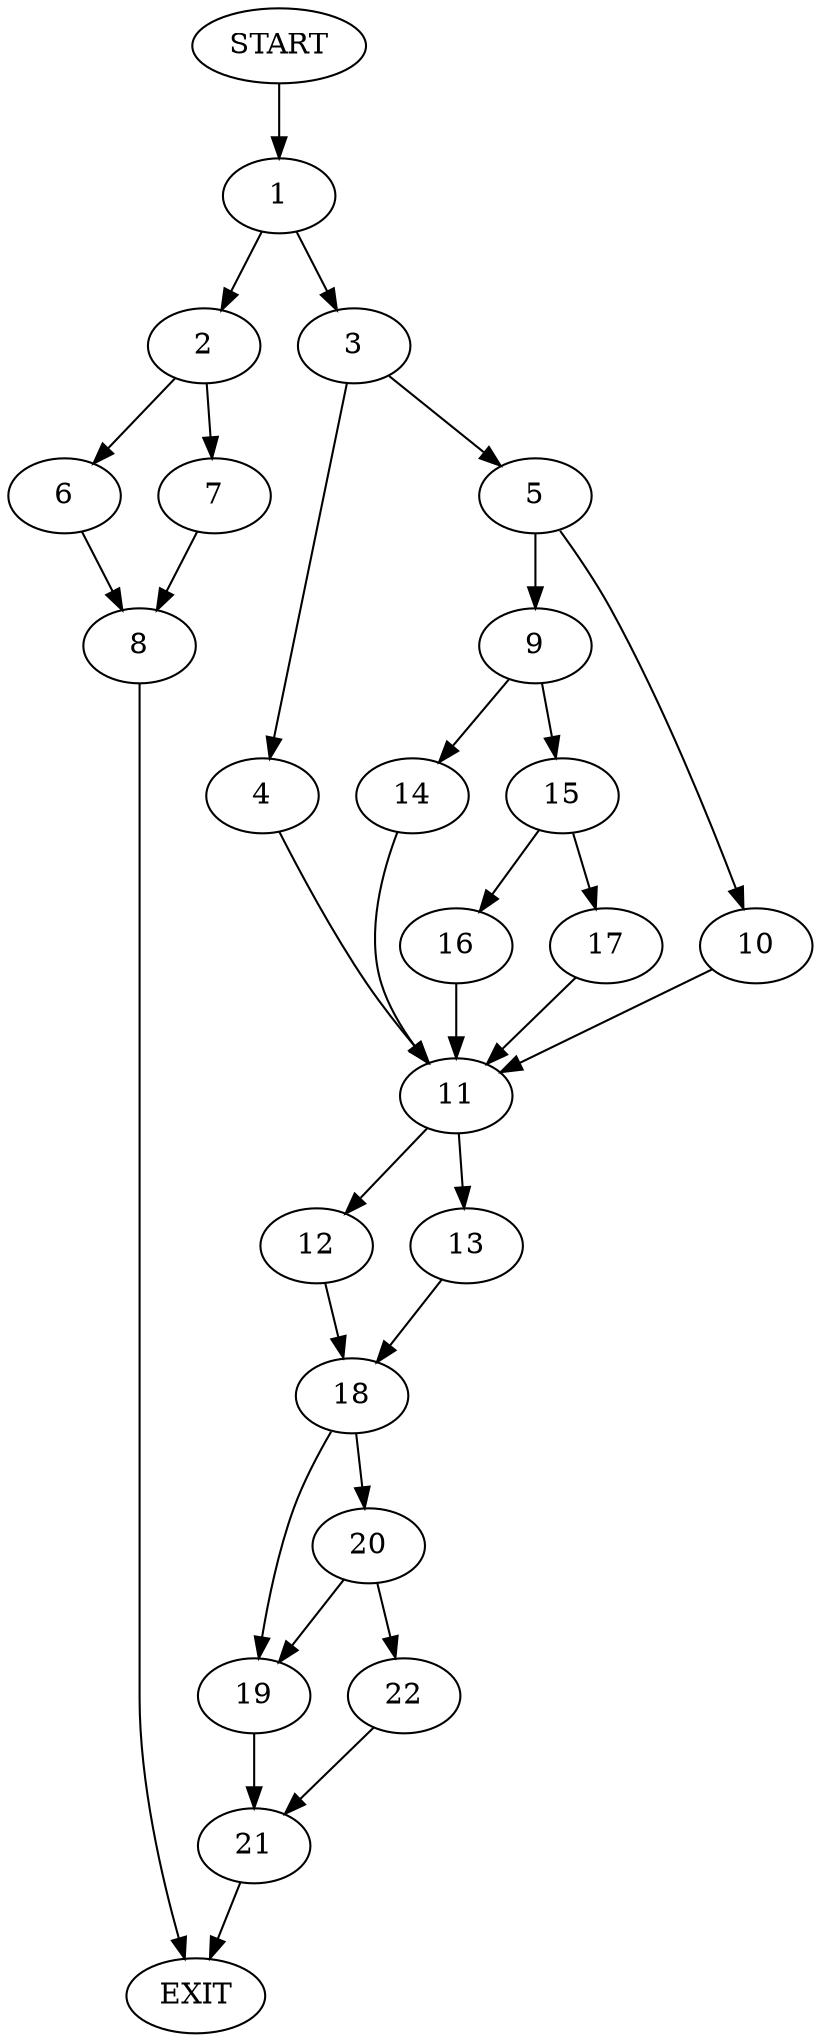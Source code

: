 digraph {
0 [label="START"]
23 [label="EXIT"]
0 -> 1
1 -> 2
1 -> 3
3 -> 4
3 -> 5
2 -> 6
2 -> 7
6 -> 8
7 -> 8
8 -> 23
5 -> 9
5 -> 10
4 -> 11
11 -> 12
11 -> 13
9 -> 14
9 -> 15
10 -> 11
15 -> 16
15 -> 17
14 -> 11
16 -> 11
17 -> 11
13 -> 18
12 -> 18
18 -> 19
18 -> 20
19 -> 21
20 -> 19
20 -> 22
22 -> 21
21 -> 23
}
